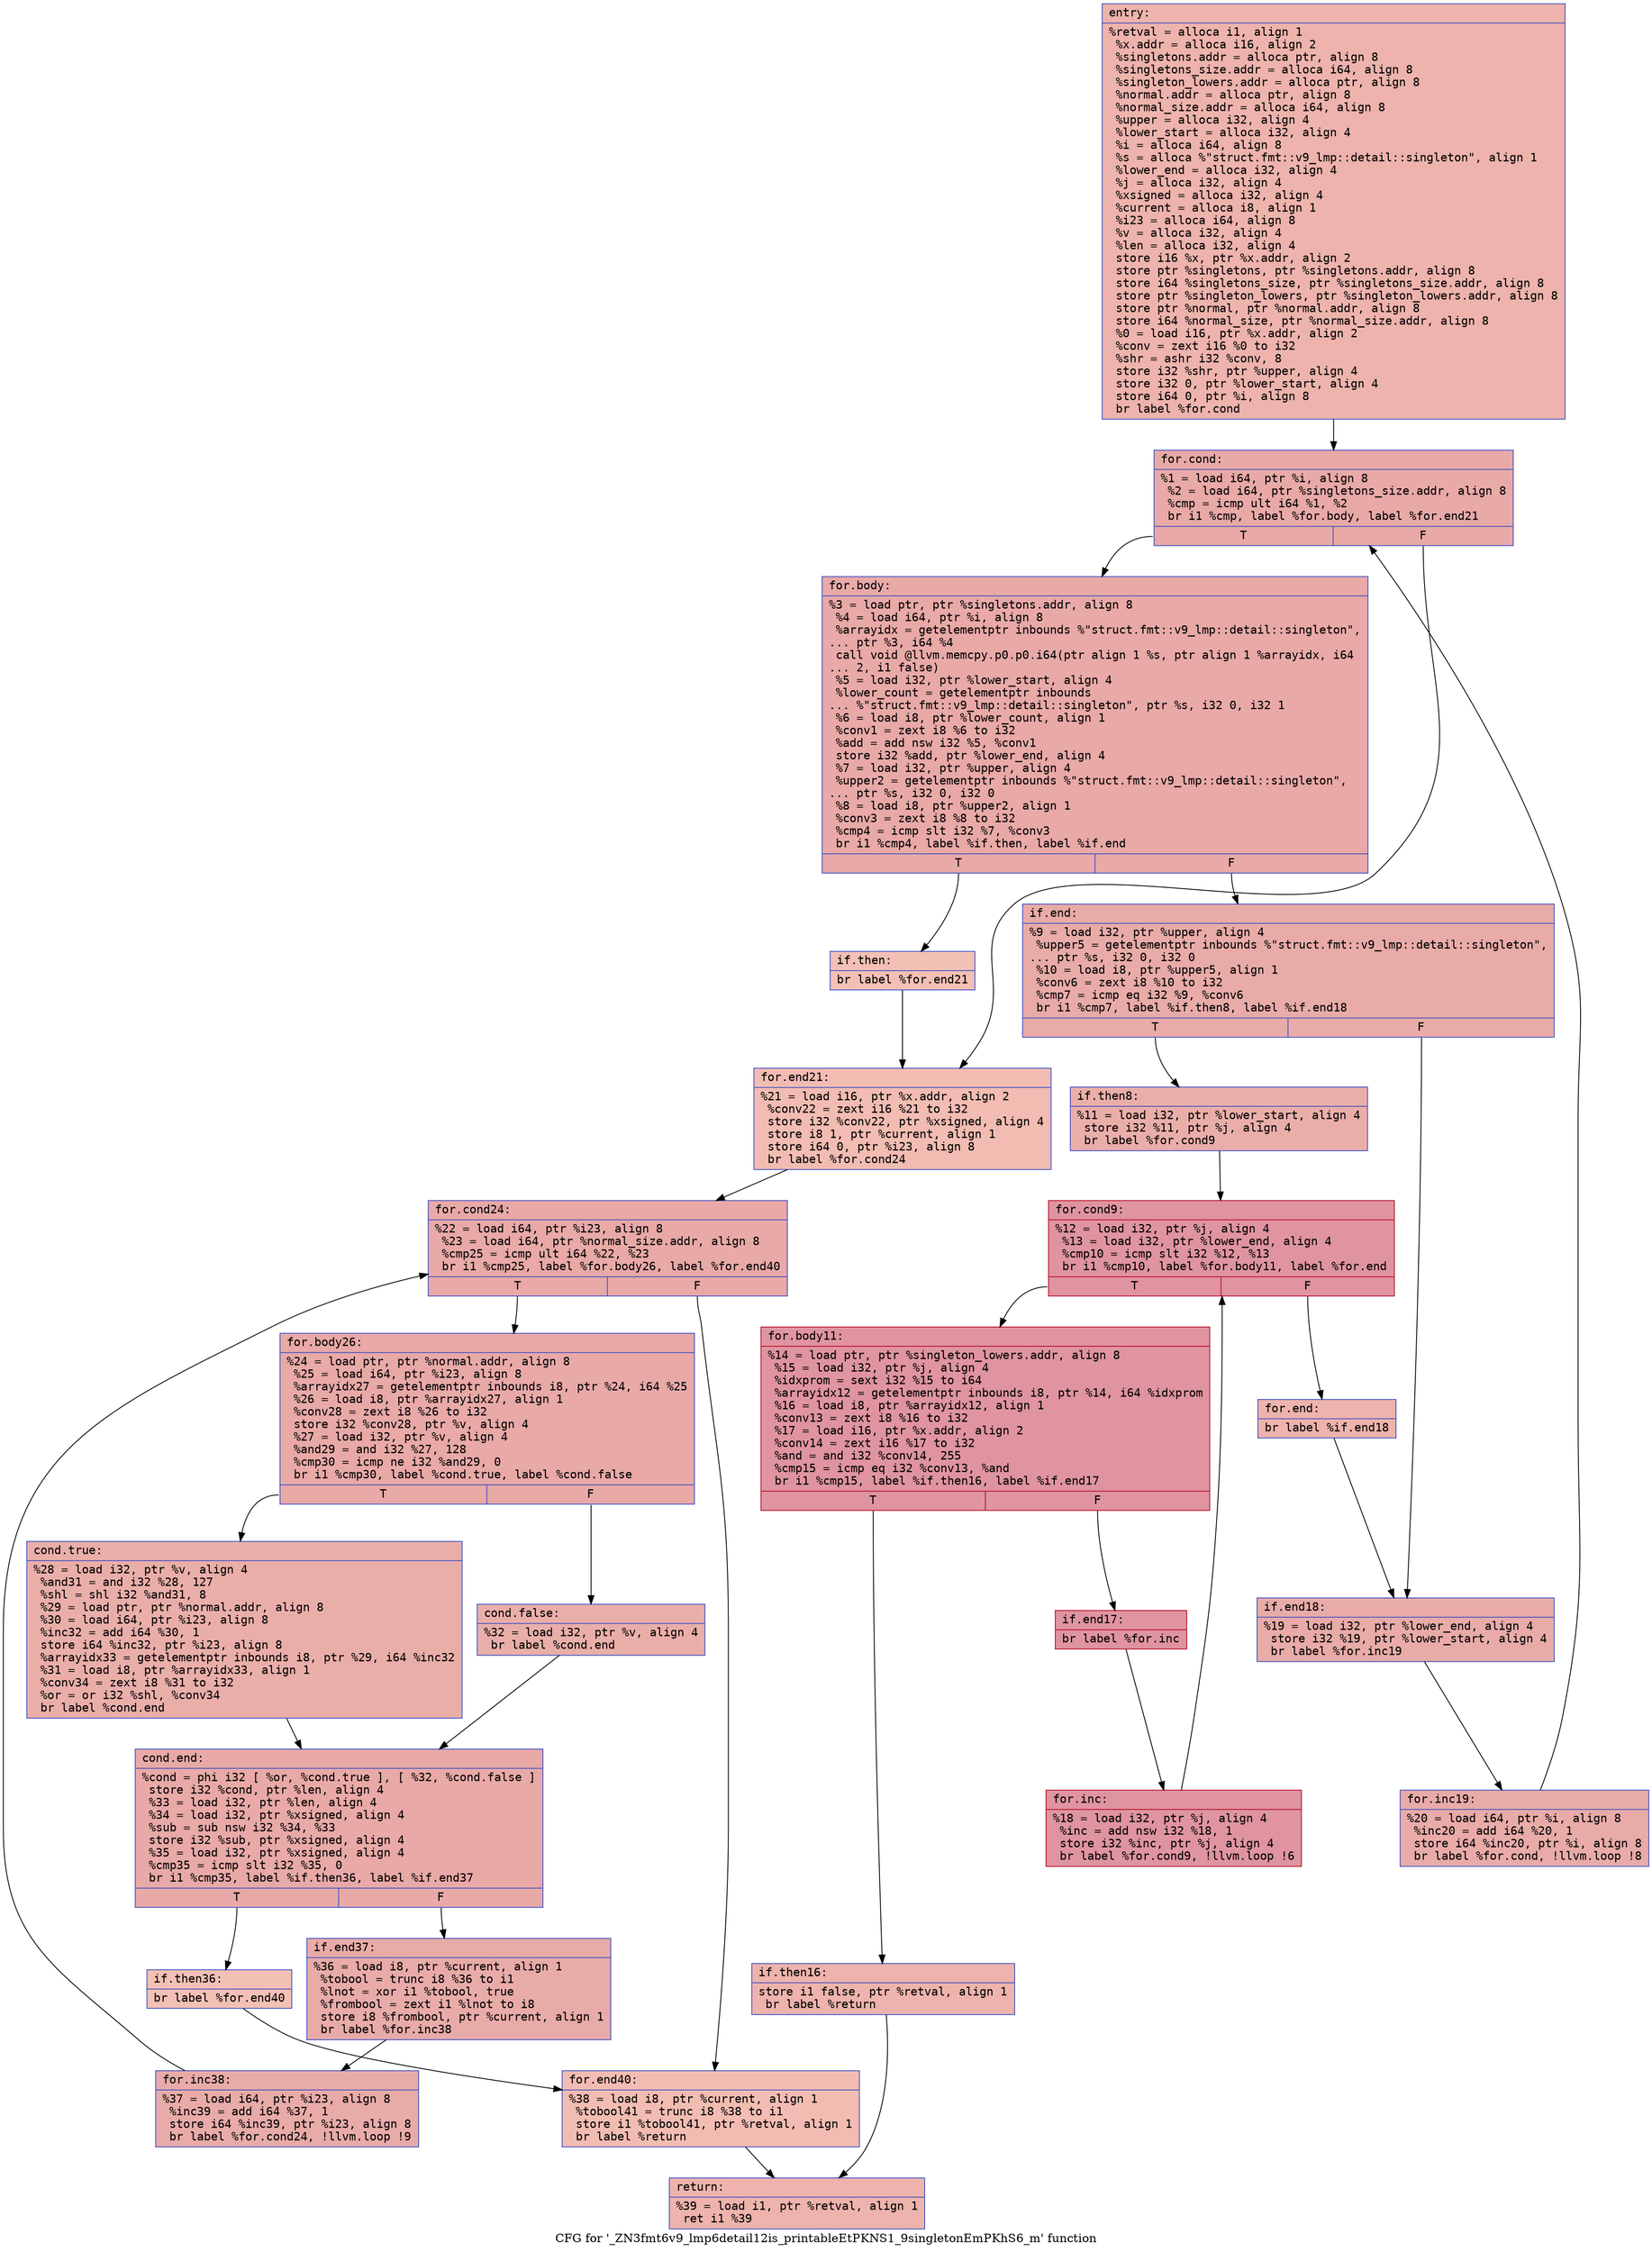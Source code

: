 digraph "CFG for '_ZN3fmt6v9_lmp6detail12is_printableEtPKNS1_9singletonEmPKhS6_m' function" {
	label="CFG for '_ZN3fmt6v9_lmp6detail12is_printableEtPKNS1_9singletonEmPKhS6_m' function";

	Node0x55fec2fc10d0 [shape=record,color="#3d50c3ff", style=filled, fillcolor="#d6524470" fontname="Courier",label="{entry:\l|  %retval = alloca i1, align 1\l  %x.addr = alloca i16, align 2\l  %singletons.addr = alloca ptr, align 8\l  %singletons_size.addr = alloca i64, align 8\l  %singleton_lowers.addr = alloca ptr, align 8\l  %normal.addr = alloca ptr, align 8\l  %normal_size.addr = alloca i64, align 8\l  %upper = alloca i32, align 4\l  %lower_start = alloca i32, align 4\l  %i = alloca i64, align 8\l  %s = alloca %\"struct.fmt::v9_lmp::detail::singleton\", align 1\l  %lower_end = alloca i32, align 4\l  %j = alloca i32, align 4\l  %xsigned = alloca i32, align 4\l  %current = alloca i8, align 1\l  %i23 = alloca i64, align 8\l  %v = alloca i32, align 4\l  %len = alloca i32, align 4\l  store i16 %x, ptr %x.addr, align 2\l  store ptr %singletons, ptr %singletons.addr, align 8\l  store i64 %singletons_size, ptr %singletons_size.addr, align 8\l  store ptr %singleton_lowers, ptr %singleton_lowers.addr, align 8\l  store ptr %normal, ptr %normal.addr, align 8\l  store i64 %normal_size, ptr %normal_size.addr, align 8\l  %0 = load i16, ptr %x.addr, align 2\l  %conv = zext i16 %0 to i32\l  %shr = ashr i32 %conv, 8\l  store i32 %shr, ptr %upper, align 4\l  store i32 0, ptr %lower_start, align 4\l  store i64 0, ptr %i, align 8\l  br label %for.cond\l}"];
	Node0x55fec2fc10d0 -> Node0x55fec2fc1190[tooltip="entry -> for.cond\nProbability 100.00%" ];
	Node0x55fec2fc1190 [shape=record,color="#3d50c3ff", style=filled, fillcolor="#ca3b3770" fontname="Courier",label="{for.cond:\l|  %1 = load i64, ptr %i, align 8\l  %2 = load i64, ptr %singletons_size.addr, align 8\l  %cmp = icmp ult i64 %1, %2\l  br i1 %cmp, label %for.body, label %for.end21\l|{<s0>T|<s1>F}}"];
	Node0x55fec2fc1190:s0 -> Node0x55fec2fc2db0[tooltip="for.cond -> for.body\nProbability 96.88%" ];
	Node0x55fec2fc1190:s1 -> Node0x55fec2fc2e00[tooltip="for.cond -> for.end21\nProbability 3.12%" ];
	Node0x55fec2fc2db0 [shape=record,color="#3d50c3ff", style=filled, fillcolor="#ca3b3770" fontname="Courier",label="{for.body:\l|  %3 = load ptr, ptr %singletons.addr, align 8\l  %4 = load i64, ptr %i, align 8\l  %arrayidx = getelementptr inbounds %\"struct.fmt::v9_lmp::detail::singleton\",\l... ptr %3, i64 %4\l  call void @llvm.memcpy.p0.p0.i64(ptr align 1 %s, ptr align 1 %arrayidx, i64\l... 2, i1 false)\l  %5 = load i32, ptr %lower_start, align 4\l  %lower_count = getelementptr inbounds\l... %\"struct.fmt::v9_lmp::detail::singleton\", ptr %s, i32 0, i32 1\l  %6 = load i8, ptr %lower_count, align 1\l  %conv1 = zext i8 %6 to i32\l  %add = add nsw i32 %5, %conv1\l  store i32 %add, ptr %lower_end, align 4\l  %7 = load i32, ptr %upper, align 4\l  %upper2 = getelementptr inbounds %\"struct.fmt::v9_lmp::detail::singleton\",\l... ptr %s, i32 0, i32 0\l  %8 = load i8, ptr %upper2, align 1\l  %conv3 = zext i8 %8 to i32\l  %cmp4 = icmp slt i32 %7, %conv3\l  br i1 %cmp4, label %if.then, label %if.end\l|{<s0>T|<s1>F}}"];
	Node0x55fec2fc2db0:s0 -> Node0x55fec2fc3940[tooltip="for.body -> if.then\nProbability 3.12%" ];
	Node0x55fec2fc2db0:s1 -> Node0x55fec2fc39b0[tooltip="for.body -> if.end\nProbability 96.88%" ];
	Node0x55fec2fc3940 [shape=record,color="#3d50c3ff", style=filled, fillcolor="#e5705870" fontname="Courier",label="{if.then:\l|  br label %for.end21\l}"];
	Node0x55fec2fc3940 -> Node0x55fec2fc2e00[tooltip="if.then -> for.end21\nProbability 100.00%" ];
	Node0x55fec2fc39b0 [shape=record,color="#3d50c3ff", style=filled, fillcolor="#cc403a70" fontname="Courier",label="{if.end:\l|  %9 = load i32, ptr %upper, align 4\l  %upper5 = getelementptr inbounds %\"struct.fmt::v9_lmp::detail::singleton\",\l... ptr %s, i32 0, i32 0\l  %10 = load i8, ptr %upper5, align 1\l  %conv6 = zext i8 %10 to i32\l  %cmp7 = icmp eq i32 %9, %conv6\l  br i1 %cmp7, label %if.then8, label %if.end18\l|{<s0>T|<s1>F}}"];
	Node0x55fec2fc39b0:s0 -> Node0x55fec2fc3e60[tooltip="if.end -> if.then8\nProbability 50.00%" ];
	Node0x55fec2fc39b0:s1 -> Node0x55fec2fc3eb0[tooltip="if.end -> if.end18\nProbability 50.00%" ];
	Node0x55fec2fc3e60 [shape=record,color="#3d50c3ff", style=filled, fillcolor="#d0473d70" fontname="Courier",label="{if.then8:\l|  %11 = load i32, ptr %lower_start, align 4\l  store i32 %11, ptr %j, align 4\l  br label %for.cond9\l}"];
	Node0x55fec2fc3e60 -> Node0x55fec2fc4100[tooltip="if.then8 -> for.cond9\nProbability 100.00%" ];
	Node0x55fec2fc4100 [shape=record,color="#b70d28ff", style=filled, fillcolor="#b70d2870" fontname="Courier",label="{for.cond9:\l|  %12 = load i32, ptr %j, align 4\l  %13 = load i32, ptr %lower_end, align 4\l  %cmp10 = icmp slt i32 %12, %13\l  br i1 %cmp10, label %for.body11, label %for.end\l|{<s0>T|<s1>F}}"];
	Node0x55fec2fc4100:s0 -> Node0x55fec2fc43a0[tooltip="for.cond9 -> for.body11\nProbability 96.88%" ];
	Node0x55fec2fc4100:s1 -> Node0x55fec2fc4420[tooltip="for.cond9 -> for.end\nProbability 3.12%" ];
	Node0x55fec2fc43a0 [shape=record,color="#b70d28ff", style=filled, fillcolor="#b70d2870" fontname="Courier",label="{for.body11:\l|  %14 = load ptr, ptr %singleton_lowers.addr, align 8\l  %15 = load i32, ptr %j, align 4\l  %idxprom = sext i32 %15 to i64\l  %arrayidx12 = getelementptr inbounds i8, ptr %14, i64 %idxprom\l  %16 = load i8, ptr %arrayidx12, align 1\l  %conv13 = zext i8 %16 to i32\l  %17 = load i16, ptr %x.addr, align 2\l  %conv14 = zext i16 %17 to i32\l  %and = and i32 %conv14, 255\l  %cmp15 = icmp eq i32 %conv13, %and\l  br i1 %cmp15, label %if.then16, label %if.end17\l|{<s0>T|<s1>F}}"];
	Node0x55fec2fc43a0:s0 -> Node0x55fec2fc4eb0[tooltip="for.body11 -> if.then16\nProbability 3.12%" ];
	Node0x55fec2fc43a0:s1 -> Node0x55fec2fc4f30[tooltip="for.body11 -> if.end17\nProbability 96.88%" ];
	Node0x55fec2fc4eb0 [shape=record,color="#3d50c3ff", style=filled, fillcolor="#d6524470" fontname="Courier",label="{if.then16:\l|  store i1 false, ptr %retval, align 1\l  br label %return\l}"];
	Node0x55fec2fc4eb0 -> Node0x55fec2fc5160[tooltip="if.then16 -> return\nProbability 100.00%" ];
	Node0x55fec2fc4f30 [shape=record,color="#b70d28ff", style=filled, fillcolor="#b70d2870" fontname="Courier",label="{if.end17:\l|  br label %for.inc\l}"];
	Node0x55fec2fc4f30 -> Node0x55fec2fc5240[tooltip="if.end17 -> for.inc\nProbability 100.00%" ];
	Node0x55fec2fc5240 [shape=record,color="#b70d28ff", style=filled, fillcolor="#b70d2870" fontname="Courier",label="{for.inc:\l|  %18 = load i32, ptr %j, align 4\l  %inc = add nsw i32 %18, 1\l  store i32 %inc, ptr %j, align 4\l  br label %for.cond9, !llvm.loop !6\l}"];
	Node0x55fec2fc5240 -> Node0x55fec2fc4100[tooltip="for.inc -> for.cond9\nProbability 100.00%" ];
	Node0x55fec2fc4420 [shape=record,color="#3d50c3ff", style=filled, fillcolor="#d6524470" fontname="Courier",label="{for.end:\l|  br label %if.end18\l}"];
	Node0x55fec2fc4420 -> Node0x55fec2fc3eb0[tooltip="for.end -> if.end18\nProbability 100.00%" ];
	Node0x55fec2fc3eb0 [shape=record,color="#3d50c3ff", style=filled, fillcolor="#cc403a70" fontname="Courier",label="{if.end18:\l|  %19 = load i32, ptr %lower_end, align 4\l  store i32 %19, ptr %lower_start, align 4\l  br label %for.inc19\l}"];
	Node0x55fec2fc3eb0 -> Node0x55fec2fc5780[tooltip="if.end18 -> for.inc19\nProbability 100.00%" ];
	Node0x55fec2fc5780 [shape=record,color="#3d50c3ff", style=filled, fillcolor="#cc403a70" fontname="Courier",label="{for.inc19:\l|  %20 = load i64, ptr %i, align 8\l  %inc20 = add i64 %20, 1\l  store i64 %inc20, ptr %i, align 8\l  br label %for.cond, !llvm.loop !8\l}"];
	Node0x55fec2fc5780 -> Node0x55fec2fc1190[tooltip="for.inc19 -> for.cond\nProbability 100.00%" ];
	Node0x55fec2fc2e00 [shape=record,color="#3d50c3ff", style=filled, fillcolor="#e1675170" fontname="Courier",label="{for.end21:\l|  %21 = load i16, ptr %x.addr, align 2\l  %conv22 = zext i16 %21 to i32\l  store i32 %conv22, ptr %xsigned, align 4\l  store i8 1, ptr %current, align 1\l  store i64 0, ptr %i23, align 8\l  br label %for.cond24\l}"];
	Node0x55fec2fc2e00 -> Node0x55fec2fc5eb0[tooltip="for.end21 -> for.cond24\nProbability 100.00%" ];
	Node0x55fec2fc5eb0 [shape=record,color="#3d50c3ff", style=filled, fillcolor="#ca3b3770" fontname="Courier",label="{for.cond24:\l|  %22 = load i64, ptr %i23, align 8\l  %23 = load i64, ptr %normal_size.addr, align 8\l  %cmp25 = icmp ult i64 %22, %23\l  br i1 %cmp25, label %for.body26, label %for.end40\l|{<s0>T|<s1>F}}"];
	Node0x55fec2fc5eb0:s0 -> Node0x55fec2fc61b0[tooltip="for.cond24 -> for.body26\nProbability 96.88%" ];
	Node0x55fec2fc5eb0:s1 -> Node0x55fec2fc6200[tooltip="for.cond24 -> for.end40\nProbability 3.12%" ];
	Node0x55fec2fc61b0 [shape=record,color="#3d50c3ff", style=filled, fillcolor="#ca3b3770" fontname="Courier",label="{for.body26:\l|  %24 = load ptr, ptr %normal.addr, align 8\l  %25 = load i64, ptr %i23, align 8\l  %arrayidx27 = getelementptr inbounds i8, ptr %24, i64 %25\l  %26 = load i8, ptr %arrayidx27, align 1\l  %conv28 = zext i8 %26 to i32\l  store i32 %conv28, ptr %v, align 4\l  %27 = load i32, ptr %v, align 4\l  %and29 = and i32 %27, 128\l  %cmp30 = icmp ne i32 %and29, 0\l  br i1 %cmp30, label %cond.true, label %cond.false\l|{<s0>T|<s1>F}}"];
	Node0x55fec2fc61b0:s0 -> Node0x55fec2fc6860[tooltip="for.body26 -> cond.true\nProbability 50.00%" ];
	Node0x55fec2fc61b0:s1 -> Node0x55fec2fc68e0[tooltip="for.body26 -> cond.false\nProbability 50.00%" ];
	Node0x55fec2fc6860 [shape=record,color="#3d50c3ff", style=filled, fillcolor="#d0473d70" fontname="Courier",label="{cond.true:\l|  %28 = load i32, ptr %v, align 4\l  %and31 = and i32 %28, 127\l  %shl = shl i32 %and31, 8\l  %29 = load ptr, ptr %normal.addr, align 8\l  %30 = load i64, ptr %i23, align 8\l  %inc32 = add i64 %30, 1\l  store i64 %inc32, ptr %i23, align 8\l  %arrayidx33 = getelementptr inbounds i8, ptr %29, i64 %inc32\l  %31 = load i8, ptr %arrayidx33, align 1\l  %conv34 = zext i8 %31 to i32\l  %or = or i32 %shl, %conv34\l  br label %cond.end\l}"];
	Node0x55fec2fc6860 -> Node0x55fec2fc70d0[tooltip="cond.true -> cond.end\nProbability 100.00%" ];
	Node0x55fec2fc68e0 [shape=record,color="#3d50c3ff", style=filled, fillcolor="#d0473d70" fontname="Courier",label="{cond.false:\l|  %32 = load i32, ptr %v, align 4\l  br label %cond.end\l}"];
	Node0x55fec2fc68e0 -> Node0x55fec2fc70d0[tooltip="cond.false -> cond.end\nProbability 100.00%" ];
	Node0x55fec2fc70d0 [shape=record,color="#3d50c3ff", style=filled, fillcolor="#ca3b3770" fontname="Courier",label="{cond.end:\l|  %cond = phi i32 [ %or, %cond.true ], [ %32, %cond.false ]\l  store i32 %cond, ptr %len, align 4\l  %33 = load i32, ptr %len, align 4\l  %34 = load i32, ptr %xsigned, align 4\l  %sub = sub nsw i32 %34, %33\l  store i32 %sub, ptr %xsigned, align 4\l  %35 = load i32, ptr %xsigned, align 4\l  %cmp35 = icmp slt i32 %35, 0\l  br i1 %cmp35, label %if.then36, label %if.end37\l|{<s0>T|<s1>F}}"];
	Node0x55fec2fc70d0:s0 -> Node0x55fec2fc76f0[tooltip="cond.end -> if.then36\nProbability 3.12%" ];
	Node0x55fec2fc70d0:s1 -> Node0x55fec2fc7770[tooltip="cond.end -> if.end37\nProbability 96.88%" ];
	Node0x55fec2fc76f0 [shape=record,color="#3d50c3ff", style=filled, fillcolor="#e5705870" fontname="Courier",label="{if.then36:\l|  br label %for.end40\l}"];
	Node0x55fec2fc76f0 -> Node0x55fec2fc6200[tooltip="if.then36 -> for.end40\nProbability 100.00%" ];
	Node0x55fec2fc7770 [shape=record,color="#3d50c3ff", style=filled, fillcolor="#cc403a70" fontname="Courier",label="{if.end37:\l|  %36 = load i8, ptr %current, align 1\l  %tobool = trunc i8 %36 to i1\l  %lnot = xor i1 %tobool, true\l  %frombool = zext i1 %lnot to i8\l  store i8 %frombool, ptr %current, align 1\l  br label %for.inc38\l}"];
	Node0x55fec2fc7770 -> Node0x55fec2fc7c70[tooltip="if.end37 -> for.inc38\nProbability 100.00%" ];
	Node0x55fec2fc7c70 [shape=record,color="#3d50c3ff", style=filled, fillcolor="#cc403a70" fontname="Courier",label="{for.inc38:\l|  %37 = load i64, ptr %i23, align 8\l  %inc39 = add i64 %37, 1\l  store i64 %inc39, ptr %i23, align 8\l  br label %for.cond24, !llvm.loop !9\l}"];
	Node0x55fec2fc7c70 -> Node0x55fec2fc5eb0[tooltip="for.inc38 -> for.cond24\nProbability 100.00%" ];
	Node0x55fec2fc6200 [shape=record,color="#3d50c3ff", style=filled, fillcolor="#e1675170" fontname="Courier",label="{for.end40:\l|  %38 = load i8, ptr %current, align 1\l  %tobool41 = trunc i8 %38 to i1\l  store i1 %tobool41, ptr %retval, align 1\l  br label %return\l}"];
	Node0x55fec2fc6200 -> Node0x55fec2fc5160[tooltip="for.end40 -> return\nProbability 100.00%" ];
	Node0x55fec2fc5160 [shape=record,color="#3d50c3ff", style=filled, fillcolor="#d6524470" fontname="Courier",label="{return:\l|  %39 = load i1, ptr %retval, align 1\l  ret i1 %39\l}"];
}
